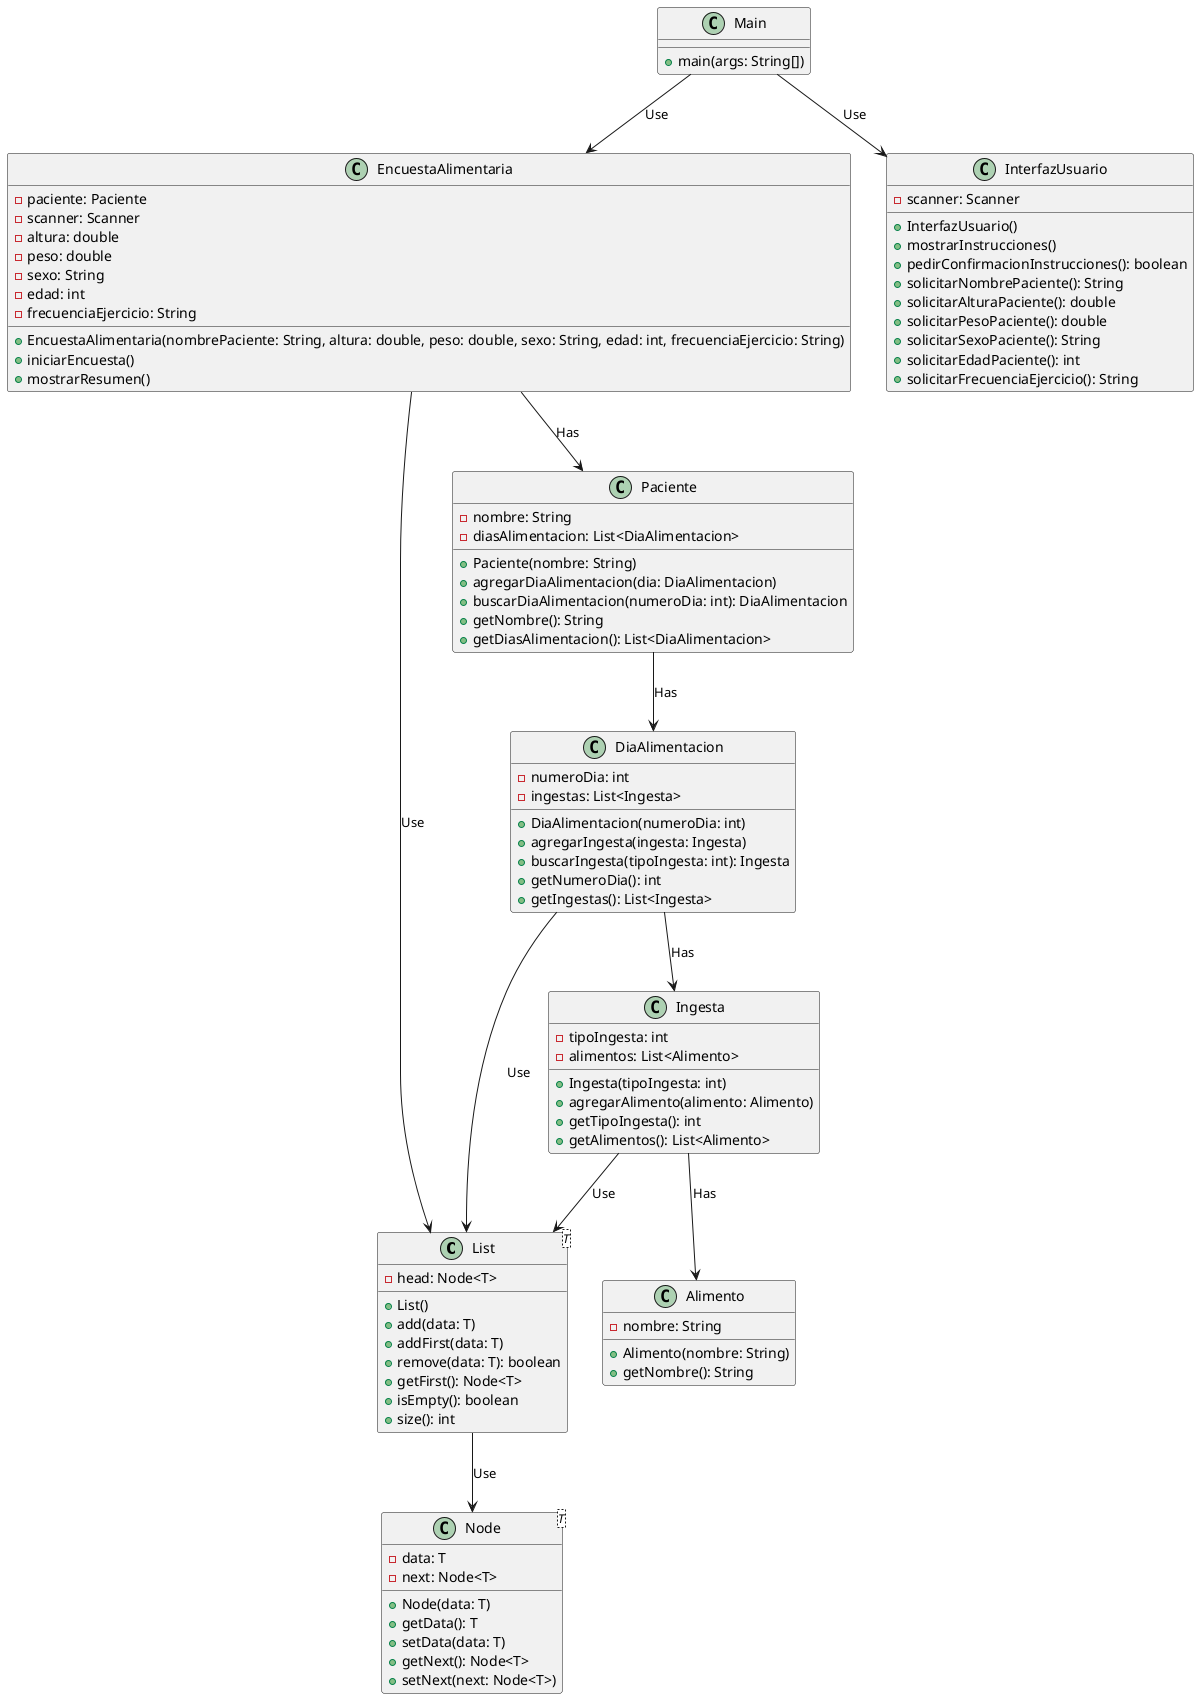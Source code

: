 @startuml

class List<T> {
  -head: Node<T>
  +List()
  +add(data: T)
  +addFirst(data: T)
  +remove(data: T): boolean
  +getFirst(): Node<T>
  +isEmpty(): boolean
  +size(): int
}

class Node<T> {
  -data: T
  -next: Node<T>
  +Node(data: T)
  +getData(): T
  +setData(data: T)
  +getNext(): Node<T>
  +setNext(next: Node<T>)
}

class Paciente {
  -nombre: String
  -diasAlimentacion: List<DiaAlimentacion>
  +Paciente(nombre: String)
  +agregarDiaAlimentacion(dia: DiaAlimentacion)
  +buscarDiaAlimentacion(numeroDia: int): DiaAlimentacion
  +getNombre(): String
  +getDiasAlimentacion(): List<DiaAlimentacion>
}

class DiaAlimentacion {
  -numeroDia: int
  -ingestas: List<Ingesta>
  +DiaAlimentacion(numeroDia: int)
  +agregarIngesta(ingesta: Ingesta)
  +buscarIngesta(tipoIngesta: int): Ingesta
  +getNumeroDia(): int
  +getIngestas(): List<Ingesta>
}

class Ingesta {
  -tipoIngesta: int
  -alimentos: List<Alimento>
  +Ingesta(tipoIngesta: int)
  +agregarAlimento(alimento: Alimento)
  +getTipoIngesta(): int
  +getAlimentos(): List<Alimento>
}

class Alimento {
  -nombre: String
  +Alimento(nombre: String)
  +getNombre(): String
}

class EncuestaAlimentaria {
  -paciente: Paciente
  -scanner: Scanner
  -altura: double
  -peso: double
  -sexo: String
  -edad: int
  -frecuenciaEjercicio: String
  +EncuestaAlimentaria(nombrePaciente: String, altura: double, peso: double, sexo: String, edad: int, frecuenciaEjercicio: String)
  +iniciarEncuesta()
  +mostrarResumen()
}

class InterfazUsuario {
  -scanner: Scanner
  +InterfazUsuario()
  +mostrarInstrucciones()
  +pedirConfirmacionInstrucciones(): boolean
  +solicitarNombrePaciente(): String
  +solicitarAlturaPaciente(): double
  +solicitarPesoPaciente(): double
  +solicitarSexoPaciente(): String
  +solicitarEdadPaciente(): int
  +solicitarFrecuenciaEjercicio(): String
}

class Main {
  +main(args: String[])
}

Paciente --> DiaAlimentacion : Has
DiaAlimentacion --> Ingesta : Has
Ingesta --> Alimento : Has
EncuestaAlimentaria --> Paciente : Has
Main --> EncuestaAlimentaria : Use
Main --> InterfazUsuario : Use
EncuestaAlimentaria --> List : Use
DiaAlimentacion --> List : Use
Ingesta --> List : Use
List --> Node : Use
@enduml
